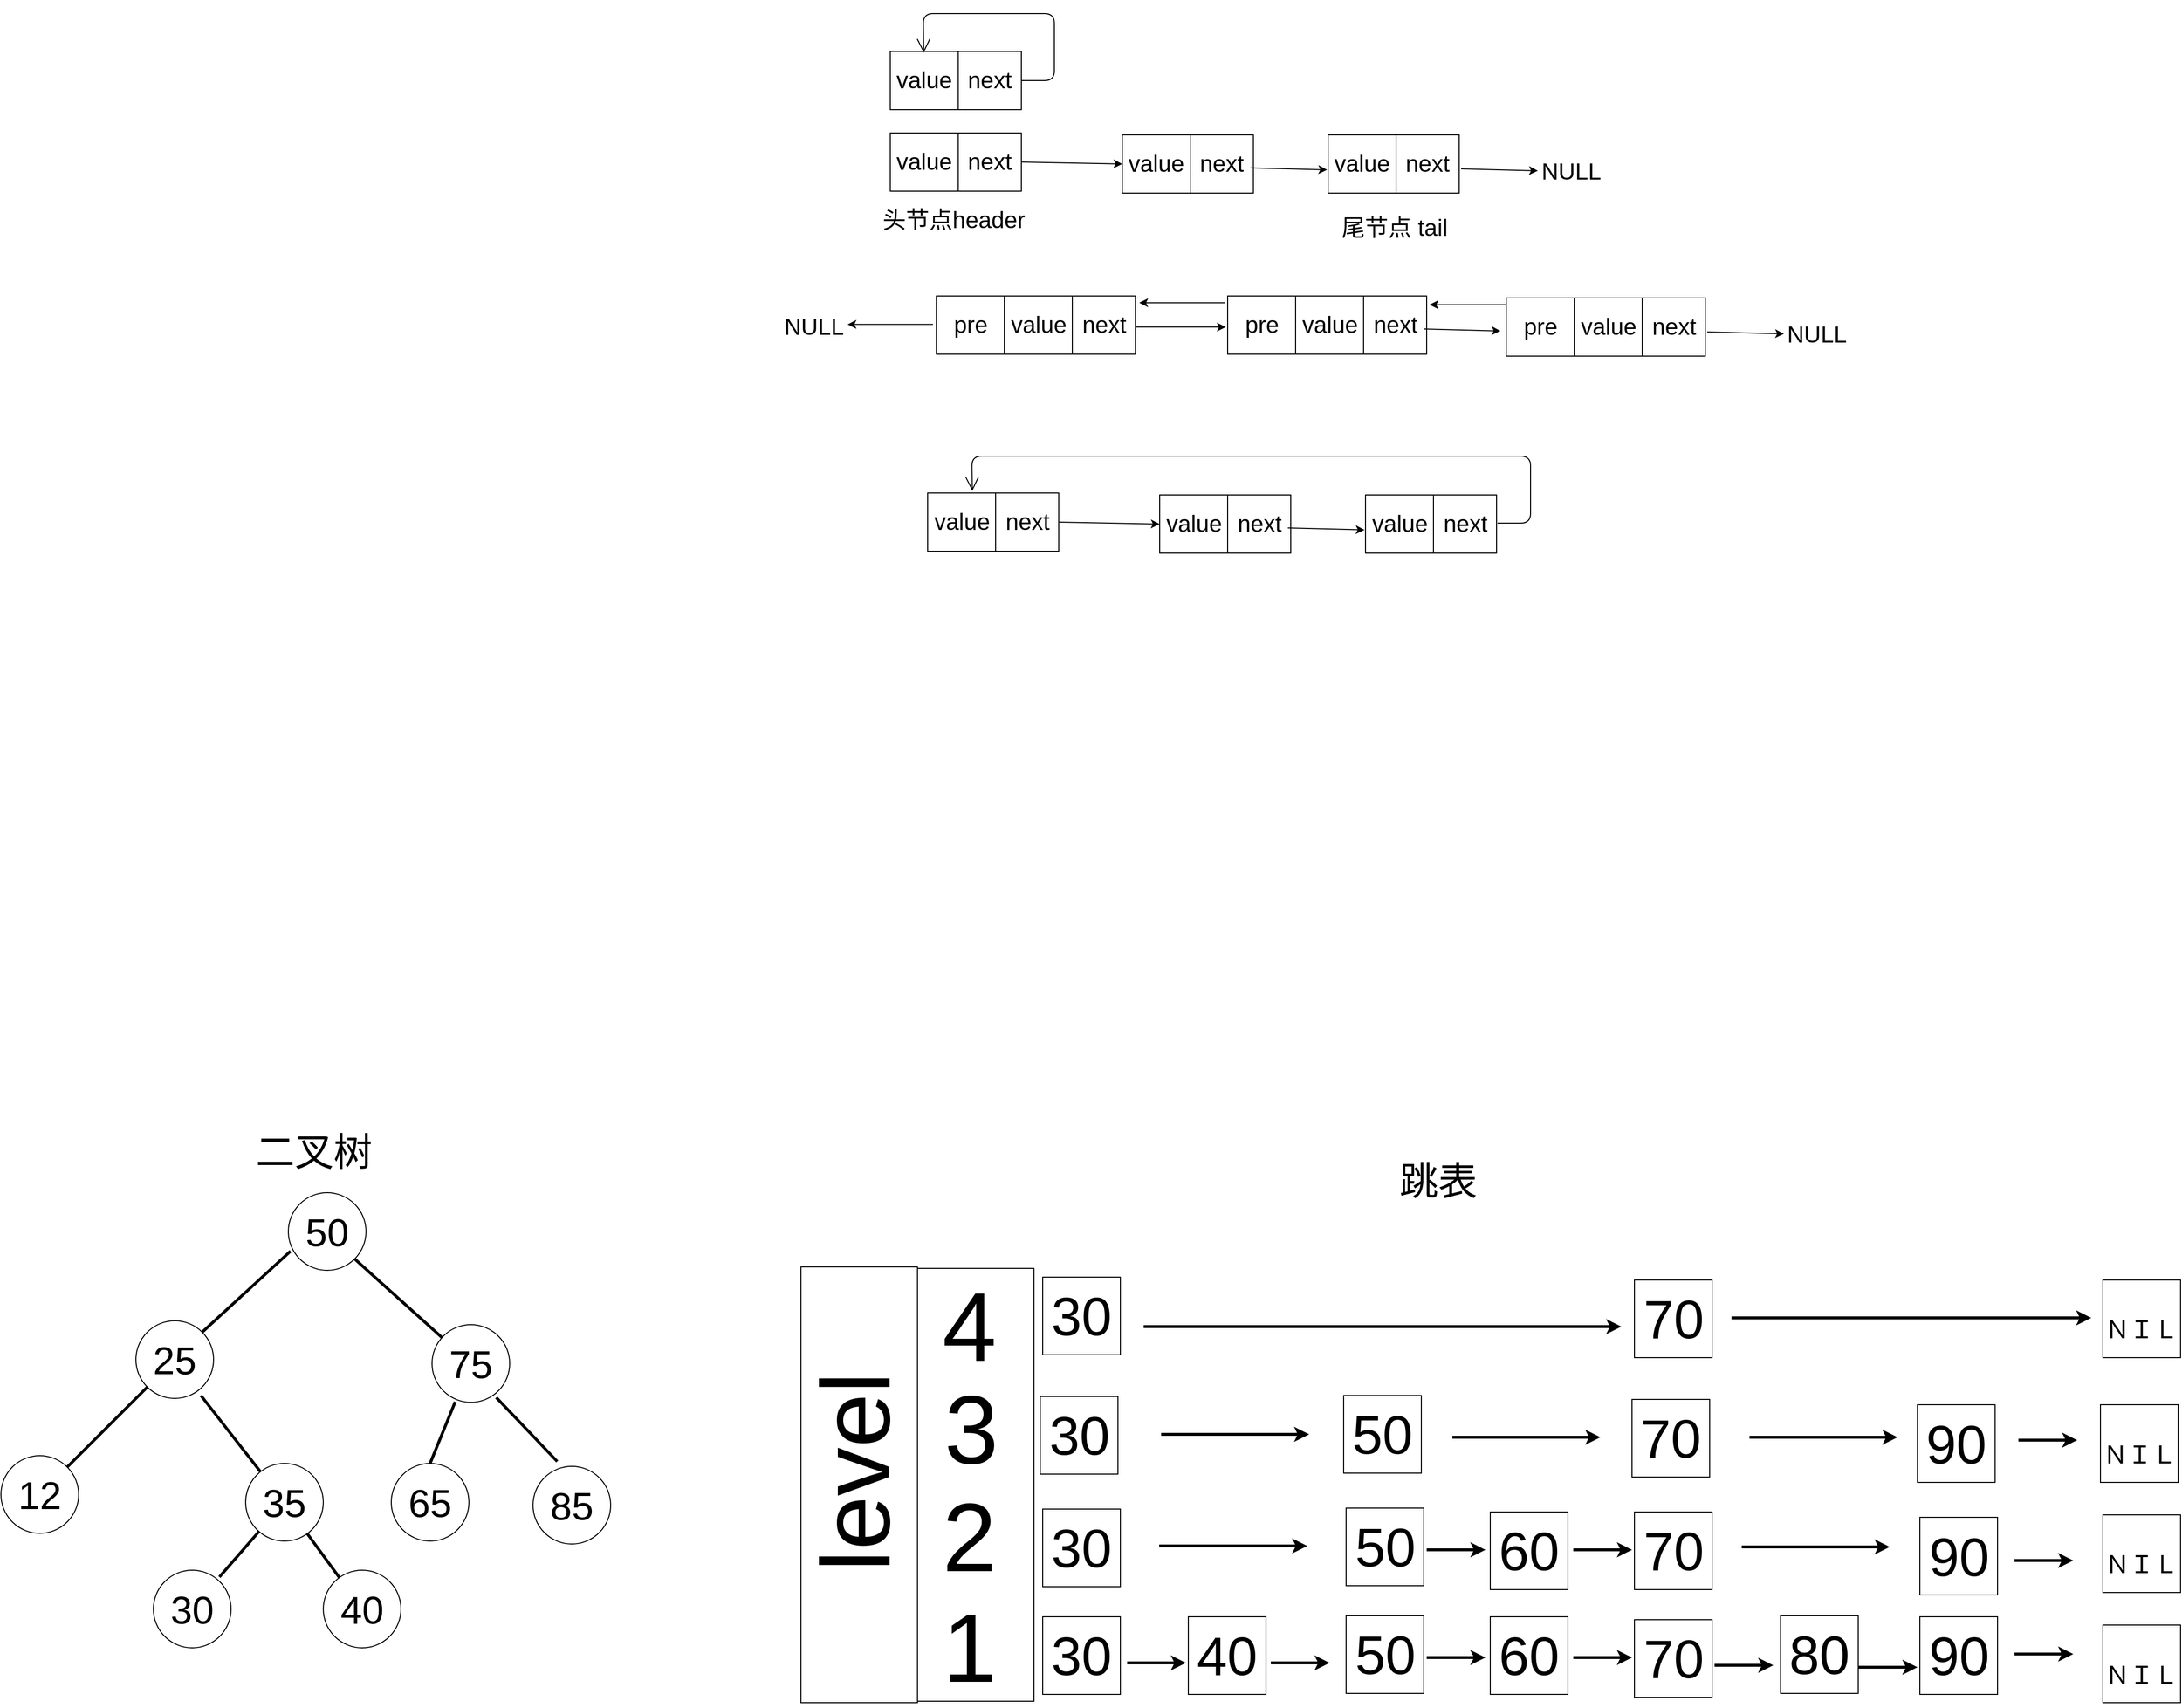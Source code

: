 <mxfile version="13.1.3">
    <diagram id="6hGFLwfOUW9BJ-s0fimq" name="Page-1">
        <mxGraphModel dx="3636" dy="1711" grid="0" gridSize="10" guides="1" tooltips="1" connect="1" arrows="1" fold="1" page="1" pageScale="1" pageWidth="827" pageHeight="1169" background="#ffffff" math="0" shadow="0">
            <root>
                <mxCell id="0"/>
                <mxCell id="1" parent="0"/>
                <mxCell id="2" value="&lt;font color=&quot;#000000&quot;&gt;value&lt;/font&gt;" style="rounded=0;whiteSpace=wrap;html=1;fillColor=#FFFFFF;strokeColor=#000000;fontSize=24;" parent="1" vertex="1">
                    <mxGeometry x="107" y="163" width="70" height="60" as="geometry"/>
                </mxCell>
                <mxCell id="3" value="&lt;font color=&quot;#000000&quot;&gt;next&lt;/font&gt;" style="rounded=0;whiteSpace=wrap;html=1;fillColor=#FFFFFF;strokeColor=#000000;fontSize=24;" parent="1" vertex="1">
                    <mxGeometry x="177" y="163" width="65" height="60" as="geometry"/>
                </mxCell>
                <mxCell id="5" value="&lt;font color=&quot;#000000&quot;&gt;value&lt;/font&gt;" style="rounded=0;whiteSpace=wrap;html=1;fillColor=#FFFFFF;strokeColor=#000000;fontSize=24;" parent="1" vertex="1">
                    <mxGeometry x="346" y="165" width="70" height="60" as="geometry"/>
                </mxCell>
                <mxCell id="6" value="&lt;font color=&quot;#000000&quot;&gt;next&lt;/font&gt;" style="rounded=0;whiteSpace=wrap;html=1;fillColor=#FFFFFF;strokeColor=#000000;fontSize=24;" parent="1" vertex="1">
                    <mxGeometry x="416" y="165" width="65" height="60" as="geometry"/>
                </mxCell>
                <mxCell id="7" value="&lt;font color=&quot;#000000&quot;&gt;value&lt;/font&gt;" style="rounded=0;whiteSpace=wrap;html=1;fillColor=#FFFFFF;strokeColor=#000000;fontSize=24;" parent="1" vertex="1">
                    <mxGeometry x="558" y="165" width="70" height="60" as="geometry"/>
                </mxCell>
                <mxCell id="8" value="&lt;font color=&quot;#000000&quot;&gt;next&lt;/font&gt;" style="rounded=0;whiteSpace=wrap;html=1;fillColor=#FFFFFF;strokeColor=#000000;fontSize=24;" parent="1" vertex="1">
                    <mxGeometry x="628" y="165" width="65" height="60" as="geometry"/>
                </mxCell>
                <mxCell id="9" value="" style="endArrow=classic;html=1;fontSize=24;entryX=0;entryY=0.5;entryDx=0;entryDy=0;exitX=1;exitY=0.5;exitDx=0;exitDy=0;fontColor=#000000;strokeColor=#000000;" parent="1" source="3" target="5" edge="1">
                    <mxGeometry width="50" height="50" relative="1" as="geometry">
                        <mxPoint x="240" y="230" as="sourcePoint"/>
                        <mxPoint x="290" y="180" as="targetPoint"/>
                    </mxGeometry>
                </mxCell>
                <mxCell id="10" value="" style="endArrow=classic;html=1;fontSize=24;exitX=1;exitY=0.5;exitDx=0;exitDy=0;fontColor=#000000;strokeColor=#000000;" parent="1" edge="1">
                    <mxGeometry width="50" height="50" relative="1" as="geometry">
                        <mxPoint x="478" y="199" as="sourcePoint"/>
                        <mxPoint x="557" y="201" as="targetPoint"/>
                    </mxGeometry>
                </mxCell>
                <mxCell id="11" value="头节点header&lt;br&gt;" style="text;html=1;align=center;verticalAlign=middle;resizable=0;points=[];autosize=1;fontSize=24;fontColor=#000000;" parent="1" vertex="1">
                    <mxGeometry x="93" y="236" width="157" height="33" as="geometry"/>
                </mxCell>
                <mxCell id="12" value="尾节点 tail" style="text;html=1;align=center;verticalAlign=middle;resizable=0;points=[];autosize=1;fontSize=24;fontColor=#000000;" parent="1" vertex="1">
                    <mxGeometry x="566" y="244" width="119" height="33" as="geometry"/>
                </mxCell>
                <mxCell id="13" value="&lt;font color=&quot;#000000&quot;&gt;value&lt;/font&gt;" style="rounded=0;whiteSpace=wrap;html=1;fillColor=#FFFFFF;strokeColor=#000000;fontSize=24;" parent="1" vertex="1">
                    <mxGeometry x="107" y="79" width="70" height="60" as="geometry"/>
                </mxCell>
                <mxCell id="14" value="&lt;font color=&quot;#000000&quot;&gt;next&lt;/font&gt;" style="rounded=0;whiteSpace=wrap;html=1;fillColor=#FFFFFF;strokeColor=#000000;fontSize=24;" parent="1" vertex="1">
                    <mxGeometry x="177" y="79" width="65" height="60" as="geometry"/>
                </mxCell>
                <mxCell id="15" value="" style="endArrow=classic;html=1;fontSize=24;exitX=1;exitY=0.5;exitDx=0;exitDy=0;fontColor=#000000;strokeColor=#000000;" parent="1" edge="1">
                    <mxGeometry width="50" height="50" relative="1" as="geometry">
                        <mxPoint x="695.0" y="200" as="sourcePoint"/>
                        <mxPoint x="774" y="202" as="targetPoint"/>
                    </mxGeometry>
                </mxCell>
                <mxCell id="16" value="NULL&lt;br&gt;" style="text;html=1;align=center;verticalAlign=middle;resizable=0;points=[];autosize=1;fontSize=24;fontColor=#000000;" parent="1" vertex="1">
                    <mxGeometry x="772" y="186" width="71" height="33" as="geometry"/>
                </mxCell>
                <mxCell id="23" value="" style="endArrow=open;endFill=1;endSize=12;html=1;strokeColor=#000000;fontSize=24;fontColor=#000000;exitX=1;exitY=0.5;exitDx=0;exitDy=0;entryX=0.492;entryY=0.022;entryDx=0;entryDy=0;entryPerimeter=0;" parent="1" source="14" target="13" edge="1">
                    <mxGeometry width="160" relative="1" as="geometry">
                        <mxPoint x="196" y="64" as="sourcePoint"/>
                        <mxPoint x="106" y="109" as="targetPoint"/>
                        <Array as="points">
                            <mxPoint x="276" y="109"/>
                            <mxPoint x="276" y="40"/>
                            <mxPoint x="242" y="40"/>
                            <mxPoint x="141" y="40"/>
                        </Array>
                    </mxGeometry>
                </mxCell>
                <mxCell id="26" value="&lt;font color=&quot;#000000&quot;&gt;value&lt;/font&gt;" style="rounded=0;whiteSpace=wrap;html=1;fillColor=#FFFFFF;strokeColor=#000000;fontSize=24;" parent="1" vertex="1">
                    <mxGeometry x="224.5" y="331" width="70" height="60" as="geometry"/>
                </mxCell>
                <mxCell id="27" value="&lt;font color=&quot;#000000&quot;&gt;next&lt;/font&gt;" style="rounded=0;whiteSpace=wrap;html=1;fillColor=#FFFFFF;strokeColor=#000000;fontSize=24;" parent="1" vertex="1">
                    <mxGeometry x="294.5" y="331" width="65" height="60" as="geometry"/>
                </mxCell>
                <mxCell id="28" value="&lt;font color=&quot;#000000&quot;&gt;value&lt;/font&gt;" style="rounded=0;whiteSpace=wrap;html=1;fillColor=#FFFFFF;strokeColor=#000000;fontSize=24;" parent="1" vertex="1">
                    <mxGeometry x="524.5" y="331" width="70" height="60" as="geometry"/>
                </mxCell>
                <mxCell id="29" value="&lt;font color=&quot;#000000&quot;&gt;next&lt;/font&gt;" style="rounded=0;whiteSpace=wrap;html=1;fillColor=#FFFFFF;strokeColor=#000000;fontSize=24;" parent="1" vertex="1">
                    <mxGeometry x="594.5" y="331" width="65" height="60" as="geometry"/>
                </mxCell>
                <mxCell id="30" value="&lt;font color=&quot;#000000&quot;&gt;value&lt;/font&gt;" style="rounded=0;whiteSpace=wrap;html=1;fillColor=#FFFFFF;strokeColor=#000000;fontSize=24;" parent="1" vertex="1">
                    <mxGeometry x="811.5" y="333" width="70" height="60" as="geometry"/>
                </mxCell>
                <mxCell id="31" value="&lt;font color=&quot;#000000&quot;&gt;next&lt;/font&gt;" style="rounded=0;whiteSpace=wrap;html=1;fillColor=#FFFFFF;strokeColor=#000000;fontSize=24;" parent="1" vertex="1">
                    <mxGeometry x="881.5" y="333" width="65" height="60" as="geometry"/>
                </mxCell>
                <mxCell id="32" value="" style="endArrow=classic;html=1;fontSize=24;fontColor=#000000;strokeColor=#000000;" parent="1" edge="1">
                    <mxGeometry width="50" height="50" relative="1" as="geometry">
                        <mxPoint x="359.5" y="363" as="sourcePoint"/>
                        <mxPoint x="452.5" y="363" as="targetPoint"/>
                    </mxGeometry>
                </mxCell>
                <mxCell id="33" value="" style="endArrow=classic;html=1;fontSize=24;exitX=1;exitY=0.5;exitDx=0;exitDy=0;fontColor=#000000;strokeColor=#000000;" parent="1" edge="1">
                    <mxGeometry width="50" height="50" relative="1" as="geometry">
                        <mxPoint x="656.5" y="365" as="sourcePoint"/>
                        <mxPoint x="735.5" y="367" as="targetPoint"/>
                    </mxGeometry>
                </mxCell>
                <mxCell id="34" value="" style="endArrow=classic;html=1;fontSize=24;exitX=1;exitY=0.5;exitDx=0;exitDy=0;fontColor=#000000;strokeColor=#000000;" parent="1" edge="1">
                    <mxGeometry width="50" height="50" relative="1" as="geometry">
                        <mxPoint x="948.5" y="368" as="sourcePoint"/>
                        <mxPoint x="1027.5" y="370" as="targetPoint"/>
                    </mxGeometry>
                </mxCell>
                <mxCell id="35" value="NULL&lt;br&gt;" style="text;html=1;align=center;verticalAlign=middle;resizable=0;points=[];autosize=1;fontSize=24;fontColor=#000000;" parent="1" vertex="1">
                    <mxGeometry x="1025.5" y="354" width="71" height="33" as="geometry"/>
                </mxCell>
                <mxCell id="36" value="&lt;font color=&quot;#000000&quot;&gt;pre&lt;/font&gt;" style="rounded=0;whiteSpace=wrap;html=1;fillColor=#FFFFFF;strokeColor=#000000;fontSize=24;" parent="1" vertex="1">
                    <mxGeometry x="154.5" y="331" width="70" height="60" as="geometry"/>
                </mxCell>
                <mxCell id="37" value="&lt;font color=&quot;#000000&quot;&gt;pre&lt;/font&gt;" style="rounded=0;whiteSpace=wrap;html=1;fillColor=#FFFFFF;strokeColor=#000000;fontSize=24;" parent="1" vertex="1">
                    <mxGeometry x="454.5" y="331" width="70" height="60" as="geometry"/>
                </mxCell>
                <mxCell id="38" value="&lt;font color=&quot;#000000&quot;&gt;pre&lt;/font&gt;" style="rounded=0;whiteSpace=wrap;html=1;fillColor=#FFFFFF;strokeColor=#000000;fontSize=24;" parent="1" vertex="1">
                    <mxGeometry x="741.5" y="333" width="70" height="60" as="geometry"/>
                </mxCell>
                <mxCell id="39" value="" style="endArrow=classic;html=1;fontSize=24;fontColor=#000000;strokeColor=#000000;" parent="1" edge="1">
                    <mxGeometry width="50" height="50" relative="1" as="geometry">
                        <mxPoint x="451.5" y="338" as="sourcePoint"/>
                        <mxPoint x="363.5" y="338" as="targetPoint"/>
                    </mxGeometry>
                </mxCell>
                <mxCell id="40" value="" style="endArrow=classic;html=1;fontSize=24;fontColor=#000000;strokeColor=#000000;" parent="1" edge="1">
                    <mxGeometry width="50" height="50" relative="1" as="geometry">
                        <mxPoint x="741.5" y="340" as="sourcePoint"/>
                        <mxPoint x="662.5" y="340" as="targetPoint"/>
                    </mxGeometry>
                </mxCell>
                <mxCell id="43" value="" style="endArrow=classic;html=1;fontSize=24;fontColor=#000000;strokeColor=#000000;" parent="1" edge="1">
                    <mxGeometry width="50" height="50" relative="1" as="geometry">
                        <mxPoint x="151" y="360.29" as="sourcePoint"/>
                        <mxPoint x="63" y="360.29" as="targetPoint"/>
                    </mxGeometry>
                </mxCell>
                <mxCell id="44" value="NULL&lt;br&gt;" style="text;html=1;align=center;verticalAlign=middle;resizable=0;points=[];autosize=1;fontSize=24;fontColor=#000000;" parent="1" vertex="1">
                    <mxGeometry x="-8" y="346.5" width="71" height="33" as="geometry"/>
                </mxCell>
                <mxCell id="45" value="&lt;font color=&quot;#000000&quot;&gt;value&lt;/font&gt;" style="rounded=0;whiteSpace=wrap;html=1;fillColor=#FFFFFF;strokeColor=#000000;fontSize=24;" parent="1" vertex="1">
                    <mxGeometry x="145.5" y="534" width="70" height="60" as="geometry"/>
                </mxCell>
                <mxCell id="46" value="&lt;font color=&quot;#000000&quot;&gt;next&lt;/font&gt;" style="rounded=0;whiteSpace=wrap;html=1;fillColor=#FFFFFF;strokeColor=#000000;fontSize=24;" parent="1" vertex="1">
                    <mxGeometry x="215.5" y="534" width="65" height="60" as="geometry"/>
                </mxCell>
                <mxCell id="47" value="&lt;font color=&quot;#000000&quot;&gt;value&lt;/font&gt;" style="rounded=0;whiteSpace=wrap;html=1;fillColor=#FFFFFF;strokeColor=#000000;fontSize=24;" parent="1" vertex="1">
                    <mxGeometry x="384.5" y="536" width="70" height="60" as="geometry"/>
                </mxCell>
                <mxCell id="48" value="&lt;font color=&quot;#000000&quot;&gt;next&lt;/font&gt;" style="rounded=0;whiteSpace=wrap;html=1;fillColor=#FFFFFF;strokeColor=#000000;fontSize=24;" parent="1" vertex="1">
                    <mxGeometry x="454.5" y="536" width="65" height="60" as="geometry"/>
                </mxCell>
                <mxCell id="49" value="&lt;font color=&quot;#000000&quot;&gt;value&lt;/font&gt;" style="rounded=0;whiteSpace=wrap;html=1;fillColor=#FFFFFF;strokeColor=#000000;fontSize=24;" parent="1" vertex="1">
                    <mxGeometry x="596.5" y="536" width="70" height="60" as="geometry"/>
                </mxCell>
                <mxCell id="50" value="&lt;font color=&quot;#000000&quot;&gt;next&lt;/font&gt;" style="rounded=0;whiteSpace=wrap;html=1;fillColor=#FFFFFF;strokeColor=#000000;fontSize=24;" parent="1" vertex="1">
                    <mxGeometry x="666.5" y="536" width="65" height="60" as="geometry"/>
                </mxCell>
                <mxCell id="51" value="" style="endArrow=classic;html=1;fontSize=24;entryX=0;entryY=0.5;entryDx=0;entryDy=0;exitX=1;exitY=0.5;exitDx=0;exitDy=0;fontColor=#000000;strokeColor=#000000;" parent="1" source="46" target="47" edge="1">
                    <mxGeometry width="50" height="50" relative="1" as="geometry">
                        <mxPoint x="278.5" y="601" as="sourcePoint"/>
                        <mxPoint x="328.5" y="551" as="targetPoint"/>
                    </mxGeometry>
                </mxCell>
                <mxCell id="52" value="" style="endArrow=classic;html=1;fontSize=24;exitX=1;exitY=0.5;exitDx=0;exitDy=0;fontColor=#000000;strokeColor=#000000;" parent="1" edge="1">
                    <mxGeometry width="50" height="50" relative="1" as="geometry">
                        <mxPoint x="516.5" y="570" as="sourcePoint"/>
                        <mxPoint x="595.5" y="572" as="targetPoint"/>
                    </mxGeometry>
                </mxCell>
                <mxCell id="55" value="" style="endArrow=open;endFill=1;endSize=12;html=1;strokeColor=#000000;fontSize=24;fontColor=#000000;exitX=1;exitY=0.5;exitDx=0;exitDy=0;entryX=0.657;entryY=-0.036;entryDx=0;entryDy=0;entryPerimeter=0;" parent="1" target="45" edge="1">
                    <mxGeometry width="160" relative="1" as="geometry">
                        <mxPoint x="732.5" y="565.0" as="sourcePoint"/>
                        <mxPoint x="631.94" y="536.32" as="targetPoint"/>
                        <Array as="points">
                            <mxPoint x="766.5" y="565"/>
                            <mxPoint x="766.5" y="496"/>
                            <mxPoint x="732.5" y="496"/>
                            <mxPoint x="191" y="496"/>
                        </Array>
                    </mxGeometry>
                </mxCell>
                <mxCell id="56" value="50" style="ellipse;whiteSpace=wrap;html=1;aspect=fixed;fillColor=#FFFFFF;strokeColor=#000000;fontColor=#000000;fontSize=40;" vertex="1" parent="1">
                    <mxGeometry x="-513" y="1255" width="80" height="80" as="geometry"/>
                </mxCell>
                <mxCell id="57" value="25" style="ellipse;whiteSpace=wrap;html=1;aspect=fixed;fillColor=#FFFFFF;strokeColor=#000000;fontColor=#000000;fontSize=40;" vertex="1" parent="1">
                    <mxGeometry x="-670" y="1387" width="80" height="80" as="geometry"/>
                </mxCell>
                <mxCell id="58" value="75" style="ellipse;whiteSpace=wrap;html=1;aspect=fixed;fillColor=#FFFFFF;strokeColor=#000000;fontColor=#000000;fontSize=40;" vertex="1" parent="1">
                    <mxGeometry x="-365" y="1391" width="80" height="80" as="geometry"/>
                </mxCell>
                <mxCell id="59" value="12" style="ellipse;whiteSpace=wrap;html=1;aspect=fixed;fillColor=#FFFFFF;strokeColor=#000000;fontColor=#000000;fontSize=40;" vertex="1" parent="1">
                    <mxGeometry x="-809" y="1526" width="80" height="80" as="geometry"/>
                </mxCell>
                <mxCell id="60" value="35" style="ellipse;whiteSpace=wrap;html=1;aspect=fixed;fillColor=#FFFFFF;strokeColor=#000000;fontColor=#000000;fontSize=40;" vertex="1" parent="1">
                    <mxGeometry x="-557" y="1534" width="80" height="80" as="geometry"/>
                </mxCell>
                <mxCell id="61" value="30" style="ellipse;whiteSpace=wrap;html=1;aspect=fixed;fillColor=#FFFFFF;strokeColor=#000000;fontColor=#000000;fontSize=40;" vertex="1" parent="1">
                    <mxGeometry x="-652" y="1644" width="80" height="80" as="geometry"/>
                </mxCell>
                <mxCell id="62" value="40" style="ellipse;whiteSpace=wrap;html=1;aspect=fixed;fillColor=#FFFFFF;strokeColor=#000000;fontColor=#000000;fontSize=40;" vertex="1" parent="1">
                    <mxGeometry x="-477" y="1644" width="80" height="80" as="geometry"/>
                </mxCell>
                <mxCell id="63" value="65" style="ellipse;whiteSpace=wrap;html=1;aspect=fixed;fillColor=#FFFFFF;strokeColor=#000000;fontColor=#000000;fontSize=40;" vertex="1" parent="1">
                    <mxGeometry x="-407" y="1534" width="80" height="80" as="geometry"/>
                </mxCell>
                <mxCell id="64" value="85" style="ellipse;whiteSpace=wrap;html=1;aspect=fixed;fillColor=#FFFFFF;strokeColor=#000000;fontColor=#000000;fontSize=40;" vertex="1" parent="1">
                    <mxGeometry x="-261" y="1537" width="80" height="80" as="geometry"/>
                </mxCell>
                <mxCell id="65" value="" style="endArrow=none;html=1;fontSize=40;fontColor=#000000;strokeColor=#000000;strokeWidth=3;exitX=1;exitY=0;exitDx=0;exitDy=0;entryX=0.028;entryY=0.753;entryDx=0;entryDy=0;entryPerimeter=0;" edge="1" parent="1" source="57" target="56">
                    <mxGeometry width="50" height="50" relative="1" as="geometry">
                        <mxPoint x="-576" y="1383" as="sourcePoint"/>
                        <mxPoint x="-526" y="1333" as="targetPoint"/>
                    </mxGeometry>
                </mxCell>
                <mxCell id="66" value="" style="endArrow=none;html=1;fontSize=40;fontColor=#000000;strokeColor=#000000;strokeWidth=3;entryX=1;entryY=1;entryDx=0;entryDy=0;" edge="1" parent="1" source="58" target="56">
                    <mxGeometry width="50" height="50" relative="1" as="geometry">
                        <mxPoint x="-591.716" y="1408.716" as="sourcePoint"/>
                        <mxPoint x="-500.76" y="1325.24" as="targetPoint"/>
                    </mxGeometry>
                </mxCell>
                <mxCell id="67" value="" style="endArrow=none;html=1;fontSize=40;fontColor=#000000;strokeColor=#000000;strokeWidth=3;exitX=0;exitY=1;exitDx=0;exitDy=0;entryX=1;entryY=0;entryDx=0;entryDy=0;" edge="1" parent="1" source="57" target="59">
                    <mxGeometry width="50" height="50" relative="1" as="geometry">
                        <mxPoint x="-581.716" y="1418.716" as="sourcePoint"/>
                        <mxPoint x="-490.76" y="1335.24" as="targetPoint"/>
                    </mxGeometry>
                </mxCell>
                <mxCell id="68" value="" style="endArrow=none;html=1;fontSize=40;fontColor=#000000;strokeColor=#000000;strokeWidth=3;exitX=0.85;exitY=0.088;exitDx=0;exitDy=0;exitPerimeter=0;" edge="1" parent="1" source="61" target="60">
                    <mxGeometry width="50" height="50" relative="1" as="geometry">
                        <mxPoint x="-637.996" y="1672.476" as="sourcePoint"/>
                        <mxPoint x="-547.04" y="1589" as="targetPoint"/>
                    </mxGeometry>
                </mxCell>
                <mxCell id="69" value="" style="endArrow=none;html=1;fontSize=40;fontColor=#000000;strokeColor=#000000;strokeWidth=3;entryX=0.298;entryY=0.995;entryDx=0;entryDy=0;entryPerimeter=0;exitX=0.5;exitY=0;exitDx=0;exitDy=0;" edge="1" parent="1" source="63" target="58">
                    <mxGeometry width="50" height="50" relative="1" as="geometry">
                        <mxPoint x="-388.62" y="1551.76" as="sourcePoint"/>
                        <mxPoint x="-261.38" y="1402" as="targetPoint"/>
                    </mxGeometry>
                </mxCell>
                <mxCell id="70" value="" style="endArrow=none;html=1;fontSize=40;fontColor=#000000;strokeColor=#000000;strokeWidth=3;entryX=0.827;entryY=0.938;entryDx=0;entryDy=0;entryPerimeter=0;" edge="1" parent="1" target="58">
                    <mxGeometry width="50" height="50" relative="1" as="geometry">
                        <mxPoint x="-236" y="1532" as="sourcePoint"/>
                        <mxPoint x="-313.996" y="1463.004" as="targetPoint"/>
                    </mxGeometry>
                </mxCell>
                <mxCell id="71" value="" style="endArrow=none;html=1;fontSize=40;fontColor=#000000;strokeColor=#000000;strokeWidth=3;entryX=1;entryY=1;entryDx=0;entryDy=0;" edge="1" parent="1" source="60">
                    <mxGeometry width="50" height="50" relative="1" as="geometry">
                        <mxPoint x="-512.998" y="1544.902" as="sourcePoint"/>
                        <mxPoint x="-603.036" y="1464.004" as="targetPoint"/>
                    </mxGeometry>
                </mxCell>
                <mxCell id="72" value="" style="endArrow=none;html=1;fontSize=40;fontColor=#000000;strokeColor=#000000;strokeWidth=3;" edge="1" parent="1" source="62" target="60">
                    <mxGeometry width="50" height="50" relative="1" as="geometry">
                        <mxPoint x="-420.958" y="1669.902" as="sourcePoint"/>
                        <mxPoint x="-510.996" y="1589.004" as="targetPoint"/>
                    </mxGeometry>
                </mxCell>
                <mxCell id="73" value="二叉树" style="text;html=1;align=center;verticalAlign=middle;resizable=0;points=[];autosize=1;fontSize=40;fontColor=#000000;" vertex="1" parent="1">
                    <mxGeometry x="-552" y="1186" width="130" height="52" as="geometry"/>
                </mxCell>
                <mxCell id="75" value="跳表" style="text;html=1;align=center;verticalAlign=middle;resizable=0;points=[];autosize=1;fontSize=40;fontColor=#000000;" vertex="1" parent="1">
                    <mxGeometry x="626" y="1216" width="90" height="52" as="geometry"/>
                </mxCell>
                <mxCell id="76" value="" style="rounded=0;whiteSpace=wrap;html=1;strokeColor=#000000;fillColor=#FFFFFF;fontSize=40;fontColor=#000000;" vertex="1" parent="1">
                    <mxGeometry x="15" y="1331.5" width="120" height="449" as="geometry"/>
                </mxCell>
                <mxCell id="77" value="level" style="text;html=1;align=center;verticalAlign=middle;resizable=0;points=[];autosize=1;fontSize=100;fontColor=#000000;rotation=-90;strokeWidth=9;" vertex="1" parent="1">
                    <mxGeometry x="-38" y="1481" width="216" height="124" as="geometry"/>
                </mxCell>
                <mxCell id="79" value="" style="rounded=0;whiteSpace=wrap;html=1;strokeColor=#000000;fillColor=#FFFFFF;fontSize=40;fontColor=#000000;" vertex="1" parent="1">
                    <mxGeometry x="135" y="1333" width="120" height="446" as="geometry"/>
                </mxCell>
                <mxCell id="80" value="1" style="text;html=1;align=center;verticalAlign=middle;resizable=0;points=[];autosize=1;fontSize=100;fontColor=#000000;" vertex="1" parent="1">
                    <mxGeometry x="155" y="1661" width="66" height="124" as="geometry"/>
                </mxCell>
                <mxCell id="81" value="2" style="text;html=1;align=center;verticalAlign=middle;resizable=0;points=[];autosize=1;fontSize=100;fontColor=#000000;" vertex="1" parent="1">
                    <mxGeometry x="155" y="1547" width="66" height="124" as="geometry"/>
                </mxCell>
                <mxCell id="82" value="3" style="text;html=1;align=center;verticalAlign=middle;resizable=0;points=[];autosize=1;fontSize=100;fontColor=#000000;" vertex="1" parent="1">
                    <mxGeometry x="157" y="1436" width="66" height="124" as="geometry"/>
                </mxCell>
                <mxCell id="83" value="4" style="text;html=1;align=center;verticalAlign=middle;resizable=0;points=[];autosize=1;fontSize=100;fontColor=#000000;" vertex="1" parent="1">
                    <mxGeometry x="155" y="1330" width="66" height="124" as="geometry"/>
                </mxCell>
                <mxCell id="84" value="30" style="whiteSpace=wrap;html=1;aspect=fixed;strokeColor=#000000;strokeWidth=1;fillColor=#FFFFFF;fontSize=56;fontColor=#000000;" vertex="1" parent="1">
                    <mxGeometry x="264" y="1692" width="80" height="80" as="geometry"/>
                </mxCell>
                <mxCell id="85" value="30" style="whiteSpace=wrap;html=1;aspect=fixed;strokeColor=#000000;strokeWidth=1;fillColor=#FFFFFF;fontSize=56;fontColor=#000000;" vertex="1" parent="1">
                    <mxGeometry x="264" y="1342" width="80" height="80" as="geometry"/>
                </mxCell>
                <mxCell id="86" value="30" style="whiteSpace=wrap;html=1;aspect=fixed;strokeColor=#000000;strokeWidth=1;fillColor=#FFFFFF;fontSize=56;fontColor=#000000;" vertex="1" parent="1">
                    <mxGeometry x="261.5" y="1465" width="80" height="80" as="geometry"/>
                </mxCell>
                <mxCell id="87" value="30" style="whiteSpace=wrap;html=1;aspect=fixed;strokeColor=#000000;strokeWidth=1;fillColor=#FFFFFF;fontSize=56;fontColor=#000000;" vertex="1" parent="1">
                    <mxGeometry x="264" y="1581" width="80" height="80" as="geometry"/>
                </mxCell>
                <mxCell id="88" value="40" style="whiteSpace=wrap;html=1;aspect=fixed;strokeColor=#000000;strokeWidth=1;fillColor=#FFFFFF;fontSize=56;fontColor=#000000;" vertex="1" parent="1">
                    <mxGeometry x="414" y="1692" width="80" height="80" as="geometry"/>
                </mxCell>
                <mxCell id="89" value="50" style="whiteSpace=wrap;html=1;aspect=fixed;strokeColor=#000000;strokeWidth=1;fillColor=#FFFFFF;fontSize=56;fontColor=#000000;" vertex="1" parent="1">
                    <mxGeometry x="576.5" y="1691" width="80" height="80" as="geometry"/>
                </mxCell>
                <mxCell id="91" value="50" style="whiteSpace=wrap;html=1;aspect=fixed;strokeColor=#000000;strokeWidth=1;fillColor=#FFFFFF;fontSize=56;fontColor=#000000;" vertex="1" parent="1">
                    <mxGeometry x="574" y="1464" width="80" height="80" as="geometry"/>
                </mxCell>
                <mxCell id="92" value="50" style="whiteSpace=wrap;html=1;aspect=fixed;strokeColor=#000000;strokeWidth=1;fillColor=#FFFFFF;fontSize=56;fontColor=#000000;" vertex="1" parent="1">
                    <mxGeometry x="576.5" y="1580" width="80" height="80" as="geometry"/>
                </mxCell>
                <mxCell id="93" value="70" style="whiteSpace=wrap;html=1;aspect=fixed;strokeColor=#000000;strokeWidth=1;fillColor=#FFFFFF;fontSize=56;fontColor=#000000;" vertex="1" parent="1">
                    <mxGeometry x="873.5" y="1695" width="80" height="80" as="geometry"/>
                </mxCell>
                <mxCell id="94" value="70" style="whiteSpace=wrap;html=1;aspect=fixed;strokeColor=#000000;strokeWidth=1;fillColor=#FFFFFF;fontSize=56;fontColor=#000000;" vertex="1" parent="1">
                    <mxGeometry x="873.5" y="1345" width="80" height="80" as="geometry"/>
                </mxCell>
                <mxCell id="95" value="70" style="whiteSpace=wrap;html=1;aspect=fixed;strokeColor=#000000;strokeWidth=1;fillColor=#FFFFFF;fontSize=56;fontColor=#000000;" vertex="1" parent="1">
                    <mxGeometry x="871" y="1468" width="80" height="80" as="geometry"/>
                </mxCell>
                <mxCell id="96" value="70" style="whiteSpace=wrap;html=1;aspect=fixed;strokeColor=#000000;strokeWidth=1;fillColor=#FFFFFF;fontSize=56;fontColor=#000000;" vertex="1" parent="1">
                    <mxGeometry x="873.5" y="1584" width="80" height="80" as="geometry"/>
                </mxCell>
                <mxCell id="97" value="90" style="whiteSpace=wrap;html=1;aspect=fixed;strokeColor=#000000;strokeWidth=1;fillColor=#FFFFFF;fontSize=56;fontColor=#000000;" vertex="1" parent="1">
                    <mxGeometry x="1167.5" y="1692" width="80" height="80" as="geometry"/>
                </mxCell>
                <mxCell id="99" value="90" style="whiteSpace=wrap;html=1;aspect=fixed;strokeColor=#000000;strokeWidth=1;fillColor=#FFFFFF;fontSize=56;fontColor=#000000;" vertex="1" parent="1">
                    <mxGeometry x="1165" y="1473.5" width="80" height="80" as="geometry"/>
                </mxCell>
                <mxCell id="100" value="90" style="whiteSpace=wrap;html=1;aspect=fixed;strokeColor=#000000;strokeWidth=1;fillColor=#FFFFFF;fontSize=56;fontColor=#000000;" vertex="1" parent="1">
                    <mxGeometry x="1167.5" y="1589.5" width="80" height="80" as="geometry"/>
                </mxCell>
                <mxCell id="101" value="60" style="whiteSpace=wrap;html=1;aspect=fixed;strokeColor=#000000;strokeWidth=1;fillColor=#FFFFFF;fontSize=56;fontColor=#000000;" vertex="1" parent="1">
                    <mxGeometry x="725" y="1692" width="80" height="80" as="geometry"/>
                </mxCell>
                <mxCell id="102" value="80" style="whiteSpace=wrap;html=1;aspect=fixed;strokeColor=#000000;strokeWidth=1;fillColor=#FFFFFF;fontSize=56;fontColor=#000000;" vertex="1" parent="1">
                    <mxGeometry x="1024" y="1691" width="80" height="80" as="geometry"/>
                </mxCell>
                <mxCell id="103" value="60" style="whiteSpace=wrap;html=1;aspect=fixed;strokeColor=#000000;strokeWidth=1;fillColor=#FFFFFF;fontSize=56;fontColor=#000000;" vertex="1" parent="1">
                    <mxGeometry x="725" y="1584" width="80" height="80" as="geometry"/>
                </mxCell>
                <mxCell id="105" value="&lt;font style=&quot;font-size: 25px&quot;&gt;ＮＩＬ&lt;/font&gt;" style="whiteSpace=wrap;html=1;aspect=fixed;strokeColor=#000000;strokeWidth=1;fillColor=#FFFFFF;fontSize=56;fontColor=#000000;" vertex="1" parent="1">
                    <mxGeometry x="1356" y="1345" width="80" height="80" as="geometry"/>
                </mxCell>
                <mxCell id="108" value="&lt;font style=&quot;font-size: 25px&quot;&gt;ＮＩＬ&lt;/font&gt;" style="whiteSpace=wrap;html=1;aspect=fixed;strokeColor=#000000;strokeWidth=1;fillColor=#FFFFFF;fontSize=56;fontColor=#000000;" vertex="1" parent="1">
                    <mxGeometry x="1356" y="1587" width="80" height="80" as="geometry"/>
                </mxCell>
                <mxCell id="109" value="&lt;font style=&quot;font-size: 25px&quot;&gt;ＮＩＬ&lt;/font&gt;" style="whiteSpace=wrap;html=1;aspect=fixed;strokeColor=#000000;strokeWidth=1;fillColor=#FFFFFF;fontSize=56;fontColor=#000000;" vertex="1" parent="1">
                    <mxGeometry x="1353.5" y="1473.5" width="80" height="80" as="geometry"/>
                </mxCell>
                <mxCell id="110" value="&lt;font style=&quot;font-size: 25px&quot;&gt;ＮＩＬ&lt;/font&gt;" style="whiteSpace=wrap;html=1;aspect=fixed;strokeColor=#000000;strokeWidth=1;fillColor=#FFFFFF;fontSize=56;fontColor=#000000;" vertex="1" parent="1">
                    <mxGeometry x="1356" y="1700.5" width="80" height="80" as="geometry"/>
                </mxCell>
                <mxCell id="111" value="" style="endArrow=classic;html=1;strokeColor=#000000;strokeWidth=3;fontSize=56;fontColor=#000000;" edge="1" parent="1">
                    <mxGeometry width="50" height="50" relative="1" as="geometry">
                        <mxPoint x="984" y="1620" as="sourcePoint"/>
                        <mxPoint x="1136.5" y="1620" as="targetPoint"/>
                    </mxGeometry>
                </mxCell>
                <mxCell id="112" value="" style="endArrow=classic;html=1;strokeColor=#000000;strokeWidth=3;fontSize=56;fontColor=#000000;" edge="1" parent="1">
                    <mxGeometry width="50" height="50" relative="1" as="geometry">
                        <mxPoint x="1265" y="1730.41" as="sourcePoint"/>
                        <mxPoint x="1325.5" y="1730.41" as="targetPoint"/>
                    </mxGeometry>
                </mxCell>
                <mxCell id="113" value="" style="endArrow=classic;html=1;strokeColor=#000000;strokeWidth=3;fontSize=56;fontColor=#000000;" edge="1" parent="1">
                    <mxGeometry width="50" height="50" relative="1" as="geometry">
                        <mxPoint x="1104.5" y="1744" as="sourcePoint"/>
                        <mxPoint x="1165" y="1744" as="targetPoint"/>
                    </mxGeometry>
                </mxCell>
                <mxCell id="114" value="" style="endArrow=classic;html=1;strokeColor=#000000;strokeWidth=3;fontSize=56;fontColor=#000000;" edge="1" parent="1">
                    <mxGeometry width="50" height="50" relative="1" as="geometry">
                        <mxPoint x="956" y="1742" as="sourcePoint"/>
                        <mxPoint x="1016.5" y="1742" as="targetPoint"/>
                    </mxGeometry>
                </mxCell>
                <mxCell id="115" value="" style="endArrow=classic;html=1;strokeColor=#000000;strokeWidth=3;fontSize=56;fontColor=#000000;" edge="1" parent="1">
                    <mxGeometry width="50" height="50" relative="1" as="geometry">
                        <mxPoint x="810.5" y="1734" as="sourcePoint"/>
                        <mxPoint x="871" y="1734" as="targetPoint"/>
                    </mxGeometry>
                </mxCell>
                <mxCell id="116" value="" style="endArrow=classic;html=1;strokeColor=#000000;strokeWidth=3;fontSize=56;fontColor=#000000;" edge="1" parent="1">
                    <mxGeometry width="50" height="50" relative="1" as="geometry">
                        <mxPoint x="659.5" y="1734" as="sourcePoint"/>
                        <mxPoint x="720" y="1734" as="targetPoint"/>
                    </mxGeometry>
                </mxCell>
                <mxCell id="117" value="" style="endArrow=classic;html=1;strokeColor=#000000;strokeWidth=3;fontSize=56;fontColor=#000000;" edge="1" parent="1">
                    <mxGeometry width="50" height="50" relative="1" as="geometry">
                        <mxPoint x="499" y="1739.5" as="sourcePoint"/>
                        <mxPoint x="559.5" y="1739.5" as="targetPoint"/>
                    </mxGeometry>
                </mxCell>
                <mxCell id="118" value="" style="endArrow=classic;html=1;strokeColor=#000000;strokeWidth=3;fontSize=56;fontColor=#000000;" edge="1" parent="1">
                    <mxGeometry width="50" height="50" relative="1" as="geometry">
                        <mxPoint x="351" y="1739.5" as="sourcePoint"/>
                        <mxPoint x="411.5" y="1739.5" as="targetPoint"/>
                    </mxGeometry>
                </mxCell>
                <mxCell id="119" value="" style="endArrow=classic;html=1;strokeColor=#000000;strokeWidth=3;fontSize=56;fontColor=#000000;" edge="1" parent="1">
                    <mxGeometry width="50" height="50" relative="1" as="geometry">
                        <mxPoint x="686" y="1507" as="sourcePoint"/>
                        <mxPoint x="838.5" y="1507" as="targetPoint"/>
                    </mxGeometry>
                </mxCell>
                <mxCell id="120" value="" style="endArrow=classic;html=1;strokeColor=#000000;strokeWidth=3;fontSize=56;fontColor=#000000;" edge="1" parent="1">
                    <mxGeometry width="50" height="50" relative="1" as="geometry">
                        <mxPoint x="386" y="1504" as="sourcePoint"/>
                        <mxPoint x="538.5" y="1504" as="targetPoint"/>
                    </mxGeometry>
                </mxCell>
                <mxCell id="121" value="" style="endArrow=classic;html=1;strokeColor=#000000;strokeWidth=3;fontSize=56;fontColor=#000000;" edge="1" parent="1">
                    <mxGeometry width="50" height="50" relative="1" as="geometry">
                        <mxPoint x="384" y="1619" as="sourcePoint"/>
                        <mxPoint x="536.5" y="1619" as="targetPoint"/>
                    </mxGeometry>
                </mxCell>
                <mxCell id="122" value="" style="endArrow=classic;html=1;strokeColor=#000000;strokeWidth=3;fontSize=56;fontColor=#000000;" edge="1" parent="1">
                    <mxGeometry width="50" height="50" relative="1" as="geometry">
                        <mxPoint x="368" y="1393" as="sourcePoint"/>
                        <mxPoint x="860" y="1393" as="targetPoint"/>
                    </mxGeometry>
                </mxCell>
                <mxCell id="123" value="" style="endArrow=classic;html=1;strokeColor=#000000;strokeWidth=3;fontSize=56;fontColor=#000000;" edge="1" parent="1">
                    <mxGeometry width="50" height="50" relative="1" as="geometry">
                        <mxPoint x="992" y="1507" as="sourcePoint"/>
                        <mxPoint x="1144.5" y="1507" as="targetPoint"/>
                    </mxGeometry>
                </mxCell>
                <mxCell id="124" value="" style="endArrow=classic;html=1;strokeColor=#000000;strokeWidth=3;fontSize=56;fontColor=#000000;" edge="1" parent="1">
                    <mxGeometry width="50" height="50" relative="1" as="geometry">
                        <mxPoint x="973.5" y="1384" as="sourcePoint"/>
                        <mxPoint x="1344" y="1384" as="targetPoint"/>
                    </mxGeometry>
                </mxCell>
                <mxCell id="125" value="" style="endArrow=classic;html=1;strokeColor=#000000;strokeWidth=3;fontSize=56;fontColor=#000000;" edge="1" parent="1">
                    <mxGeometry width="50" height="50" relative="1" as="geometry">
                        <mxPoint x="810.5" y="1623.0" as="sourcePoint"/>
                        <mxPoint x="871" y="1623.0" as="targetPoint"/>
                    </mxGeometry>
                </mxCell>
                <mxCell id="126" value="" style="endArrow=classic;html=1;strokeColor=#000000;strokeWidth=3;fontSize=56;fontColor=#000000;" edge="1" parent="1">
                    <mxGeometry width="50" height="50" relative="1" as="geometry">
                        <mxPoint x="1269" y="1510.0" as="sourcePoint"/>
                        <mxPoint x="1329.5" y="1510.0" as="targetPoint"/>
                    </mxGeometry>
                </mxCell>
                <mxCell id="127" value="" style="endArrow=classic;html=1;strokeColor=#000000;strokeWidth=3;fontSize=56;fontColor=#000000;" edge="1" parent="1">
                    <mxGeometry width="50" height="50" relative="1" as="geometry">
                        <mxPoint x="1265" y="1634.0" as="sourcePoint"/>
                        <mxPoint x="1325.5" y="1634.0" as="targetPoint"/>
                    </mxGeometry>
                </mxCell>
                <mxCell id="128" value="" style="endArrow=classic;html=1;strokeColor=#000000;strokeWidth=3;fontSize=56;fontColor=#000000;" edge="1" parent="1">
                    <mxGeometry width="50" height="50" relative="1" as="geometry">
                        <mxPoint x="659.5" y="1623.0" as="sourcePoint"/>
                        <mxPoint x="720" y="1623.0" as="targetPoint"/>
                    </mxGeometry>
                </mxCell>
            </root>
        </mxGraphModel>
    </diagram>
</mxfile>